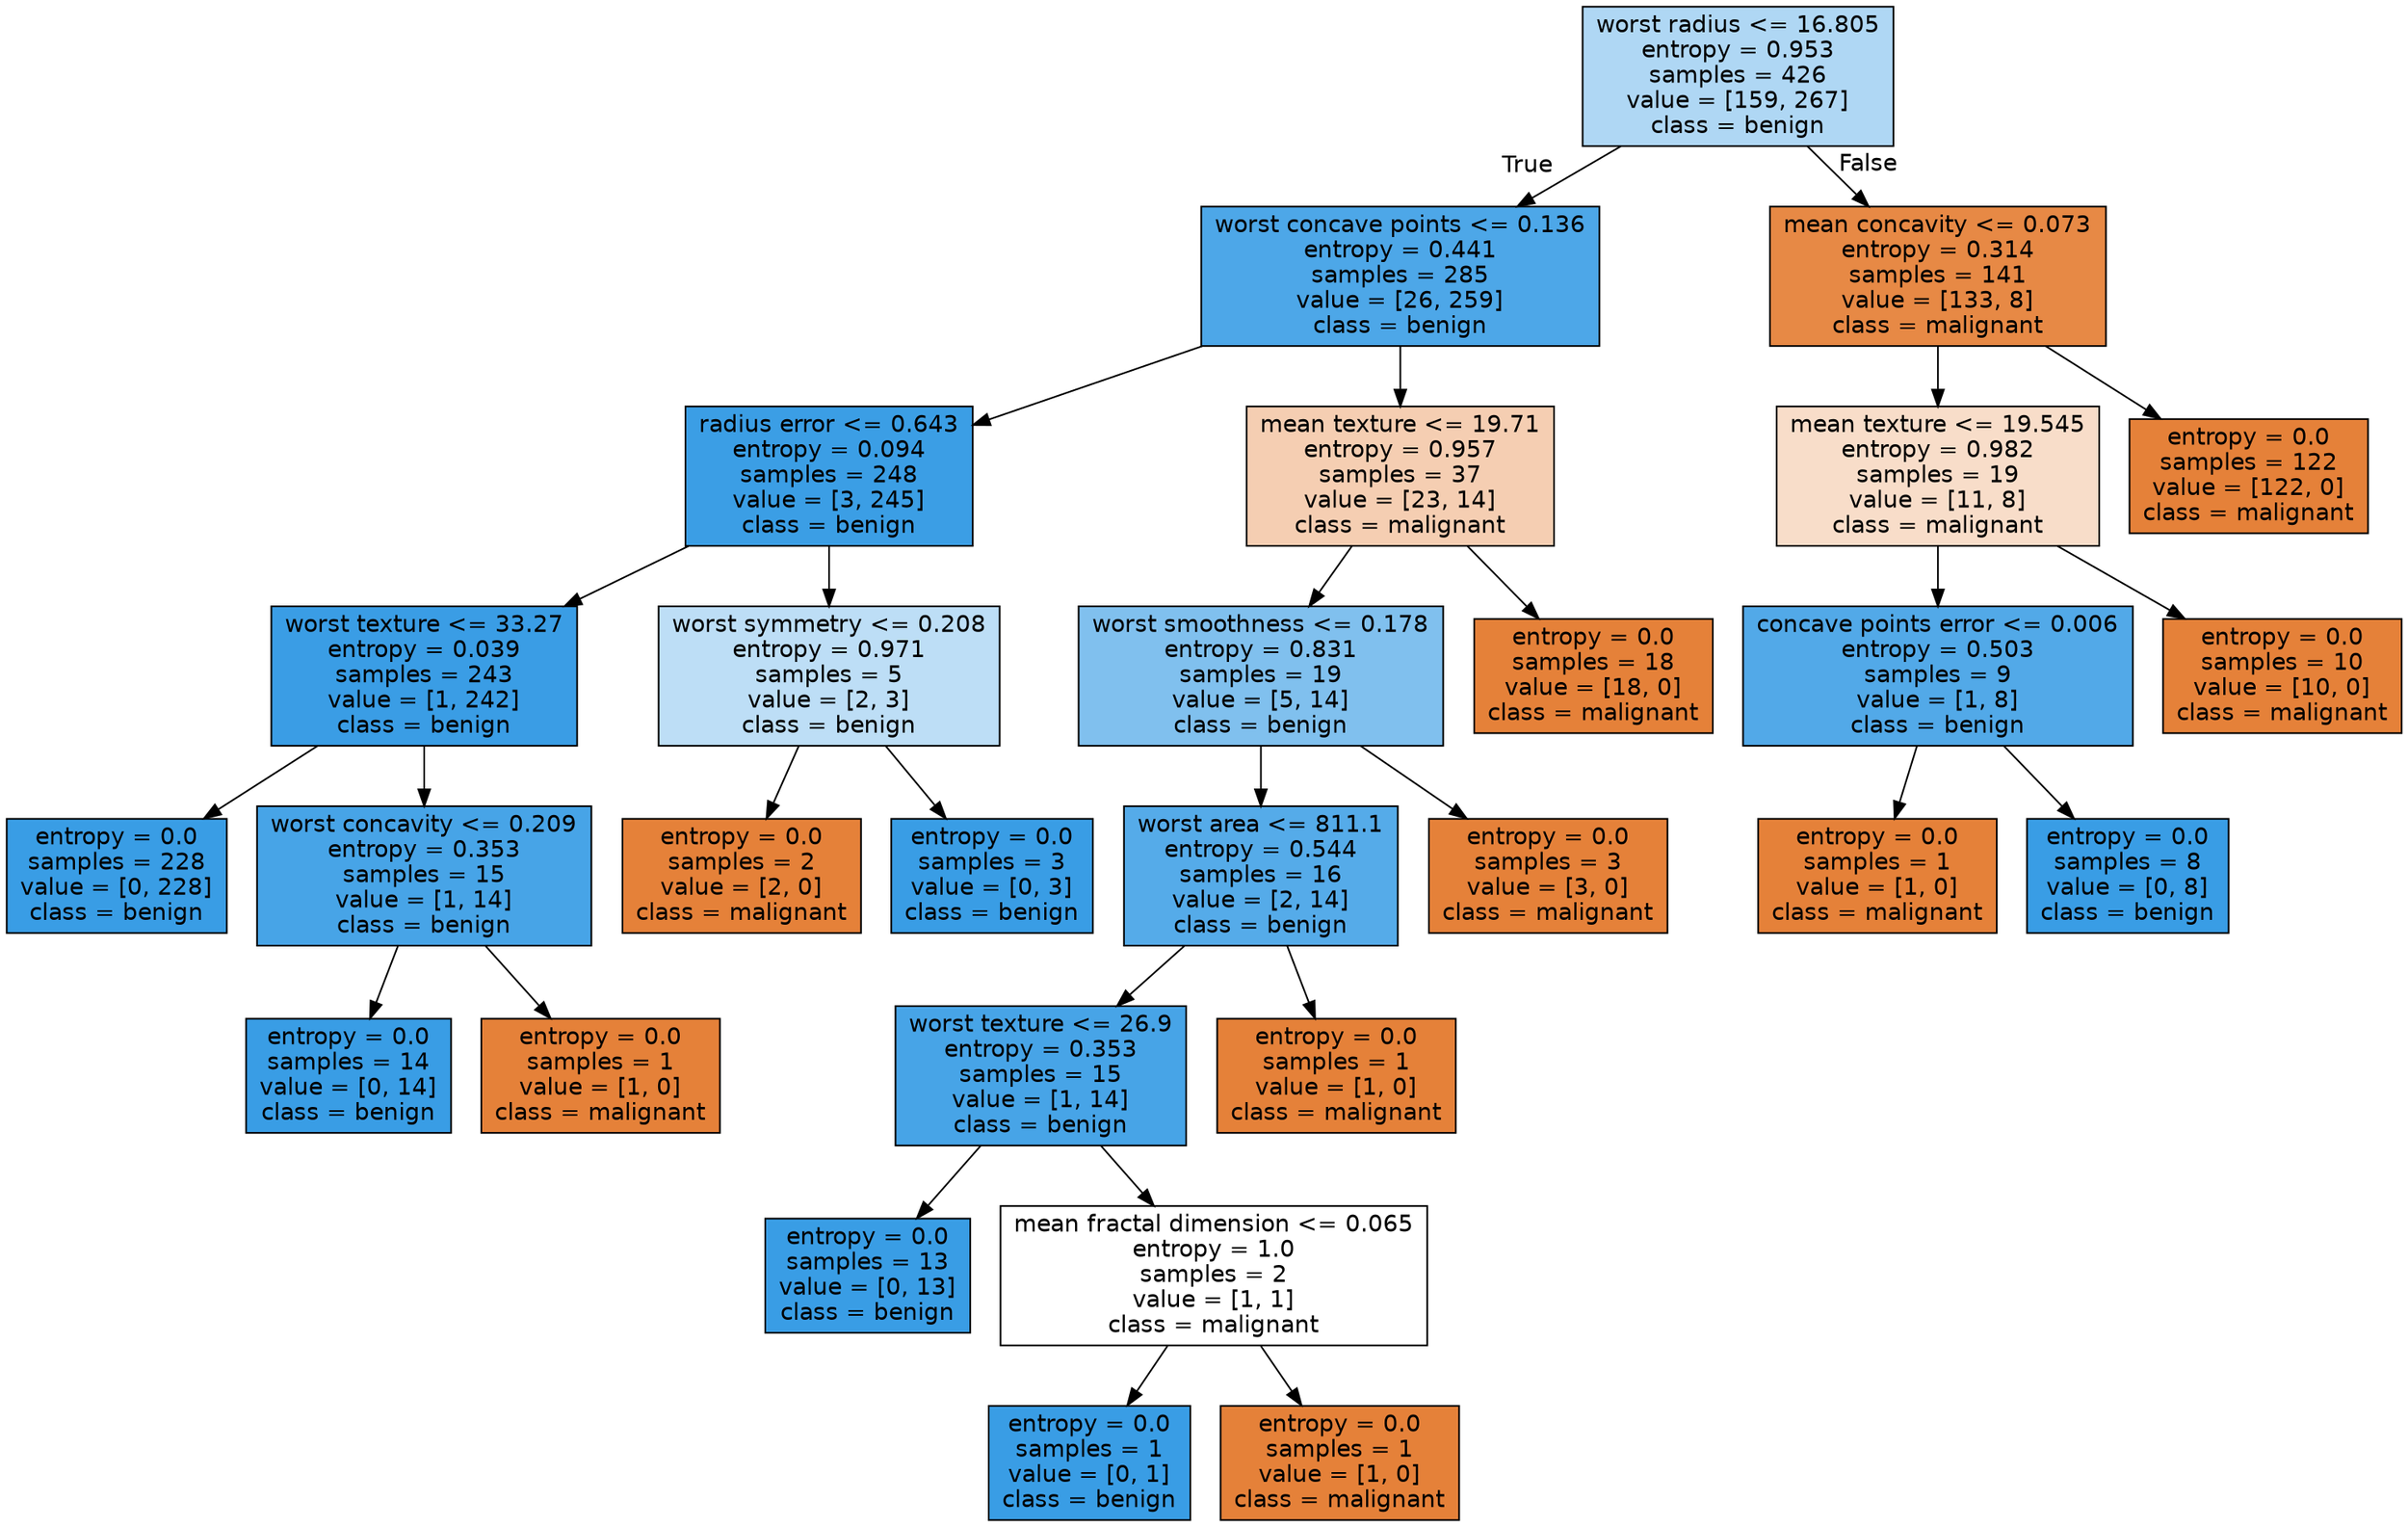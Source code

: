 digraph Tree {
node [shape=box, style="filled", color="black", fontname="helvetica"] ;
edge [fontname="helvetica"] ;
0 [label="worst radius <= 16.805\nentropy = 0.953\nsamples = 426\nvalue = [159, 267]\nclass = benign", fillcolor="#afd7f4"] ;
1 [label="worst concave points <= 0.136\nentropy = 0.441\nsamples = 285\nvalue = [26, 259]\nclass = benign", fillcolor="#4da7e8"] ;
0 -> 1 [labeldistance=2.5, labelangle=45, headlabel="True"] ;
2 [label="radius error <= 0.643\nentropy = 0.094\nsamples = 248\nvalue = [3, 245]\nclass = benign", fillcolor="#3b9ee5"] ;
1 -> 2 ;
3 [label="worst texture <= 33.27\nentropy = 0.039\nsamples = 243\nvalue = [1, 242]\nclass = benign", fillcolor="#3a9de5"] ;
2 -> 3 ;
4 [label="entropy = 0.0\nsamples = 228\nvalue = [0, 228]\nclass = benign", fillcolor="#399de5"] ;
3 -> 4 ;
5 [label="worst concavity <= 0.209\nentropy = 0.353\nsamples = 15\nvalue = [1, 14]\nclass = benign", fillcolor="#47a4e7"] ;
3 -> 5 ;
6 [label="entropy = 0.0\nsamples = 14\nvalue = [0, 14]\nclass = benign", fillcolor="#399de5"] ;
5 -> 6 ;
7 [label="entropy = 0.0\nsamples = 1\nvalue = [1, 0]\nclass = malignant", fillcolor="#e58139"] ;
5 -> 7 ;
8 [label="worst symmetry <= 0.208\nentropy = 0.971\nsamples = 5\nvalue = [2, 3]\nclass = benign", fillcolor="#bddef6"] ;
2 -> 8 ;
9 [label="entropy = 0.0\nsamples = 2\nvalue = [2, 0]\nclass = malignant", fillcolor="#e58139"] ;
8 -> 9 ;
10 [label="entropy = 0.0\nsamples = 3\nvalue = [0, 3]\nclass = benign", fillcolor="#399de5"] ;
8 -> 10 ;
11 [label="mean texture <= 19.71\nentropy = 0.957\nsamples = 37\nvalue = [23, 14]\nclass = malignant", fillcolor="#f5ceb2"] ;
1 -> 11 ;
12 [label="worst smoothness <= 0.178\nentropy = 0.831\nsamples = 19\nvalue = [5, 14]\nclass = benign", fillcolor="#80c0ee"] ;
11 -> 12 ;
13 [label="worst area <= 811.1\nentropy = 0.544\nsamples = 16\nvalue = [2, 14]\nclass = benign", fillcolor="#55abe9"] ;
12 -> 13 ;
14 [label="worst texture <= 26.9\nentropy = 0.353\nsamples = 15\nvalue = [1, 14]\nclass = benign", fillcolor="#47a4e7"] ;
13 -> 14 ;
15 [label="entropy = 0.0\nsamples = 13\nvalue = [0, 13]\nclass = benign", fillcolor="#399de5"] ;
14 -> 15 ;
16 [label="mean fractal dimension <= 0.065\nentropy = 1.0\nsamples = 2\nvalue = [1, 1]\nclass = malignant", fillcolor="#ffffff"] ;
14 -> 16 ;
17 [label="entropy = 0.0\nsamples = 1\nvalue = [0, 1]\nclass = benign", fillcolor="#399de5"] ;
16 -> 17 ;
18 [label="entropy = 0.0\nsamples = 1\nvalue = [1, 0]\nclass = malignant", fillcolor="#e58139"] ;
16 -> 18 ;
19 [label="entropy = 0.0\nsamples = 1\nvalue = [1, 0]\nclass = malignant", fillcolor="#e58139"] ;
13 -> 19 ;
20 [label="entropy = 0.0\nsamples = 3\nvalue = [3, 0]\nclass = malignant", fillcolor="#e58139"] ;
12 -> 20 ;
21 [label="entropy = 0.0\nsamples = 18\nvalue = [18, 0]\nclass = malignant", fillcolor="#e58139"] ;
11 -> 21 ;
22 [label="mean concavity <= 0.073\nentropy = 0.314\nsamples = 141\nvalue = [133, 8]\nclass = malignant", fillcolor="#e78945"] ;
0 -> 22 [labeldistance=2.5, labelangle=-45, headlabel="False"] ;
23 [label="mean texture <= 19.545\nentropy = 0.982\nsamples = 19\nvalue = [11, 8]\nclass = malignant", fillcolor="#f8ddc9"] ;
22 -> 23 ;
24 [label="concave points error <= 0.006\nentropy = 0.503\nsamples = 9\nvalue = [1, 8]\nclass = benign", fillcolor="#52a9e8"] ;
23 -> 24 ;
25 [label="entropy = 0.0\nsamples = 1\nvalue = [1, 0]\nclass = malignant", fillcolor="#e58139"] ;
24 -> 25 ;
26 [label="entropy = 0.0\nsamples = 8\nvalue = [0, 8]\nclass = benign", fillcolor="#399de5"] ;
24 -> 26 ;
27 [label="entropy = 0.0\nsamples = 10\nvalue = [10, 0]\nclass = malignant", fillcolor="#e58139"] ;
23 -> 27 ;
28 [label="entropy = 0.0\nsamples = 122\nvalue = [122, 0]\nclass = malignant", fillcolor="#e58139"] ;
22 -> 28 ;
}